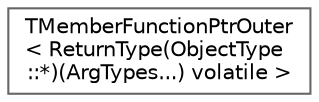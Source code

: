 digraph "Graphical Class Hierarchy"
{
 // INTERACTIVE_SVG=YES
 // LATEX_PDF_SIZE
  bgcolor="transparent";
  edge [fontname=Helvetica,fontsize=10,labelfontname=Helvetica,labelfontsize=10];
  node [fontname=Helvetica,fontsize=10,shape=box,height=0.2,width=0.4];
  rankdir="LR";
  Node0 [id="Node000000",label="TMemberFunctionPtrOuter\l\< ReturnType(ObjectType\l::*)(ArgTypes...) volatile \>",height=0.2,width=0.4,color="grey40", fillcolor="white", style="filled",URL="$d0/d40/structTMemberFunctionPtrOuter_3_01ReturnType_07ObjectType_1_1_5_08_07ArgTypes_8_8_8_08_01volatile_01_4.html",tooltip=" "];
}
